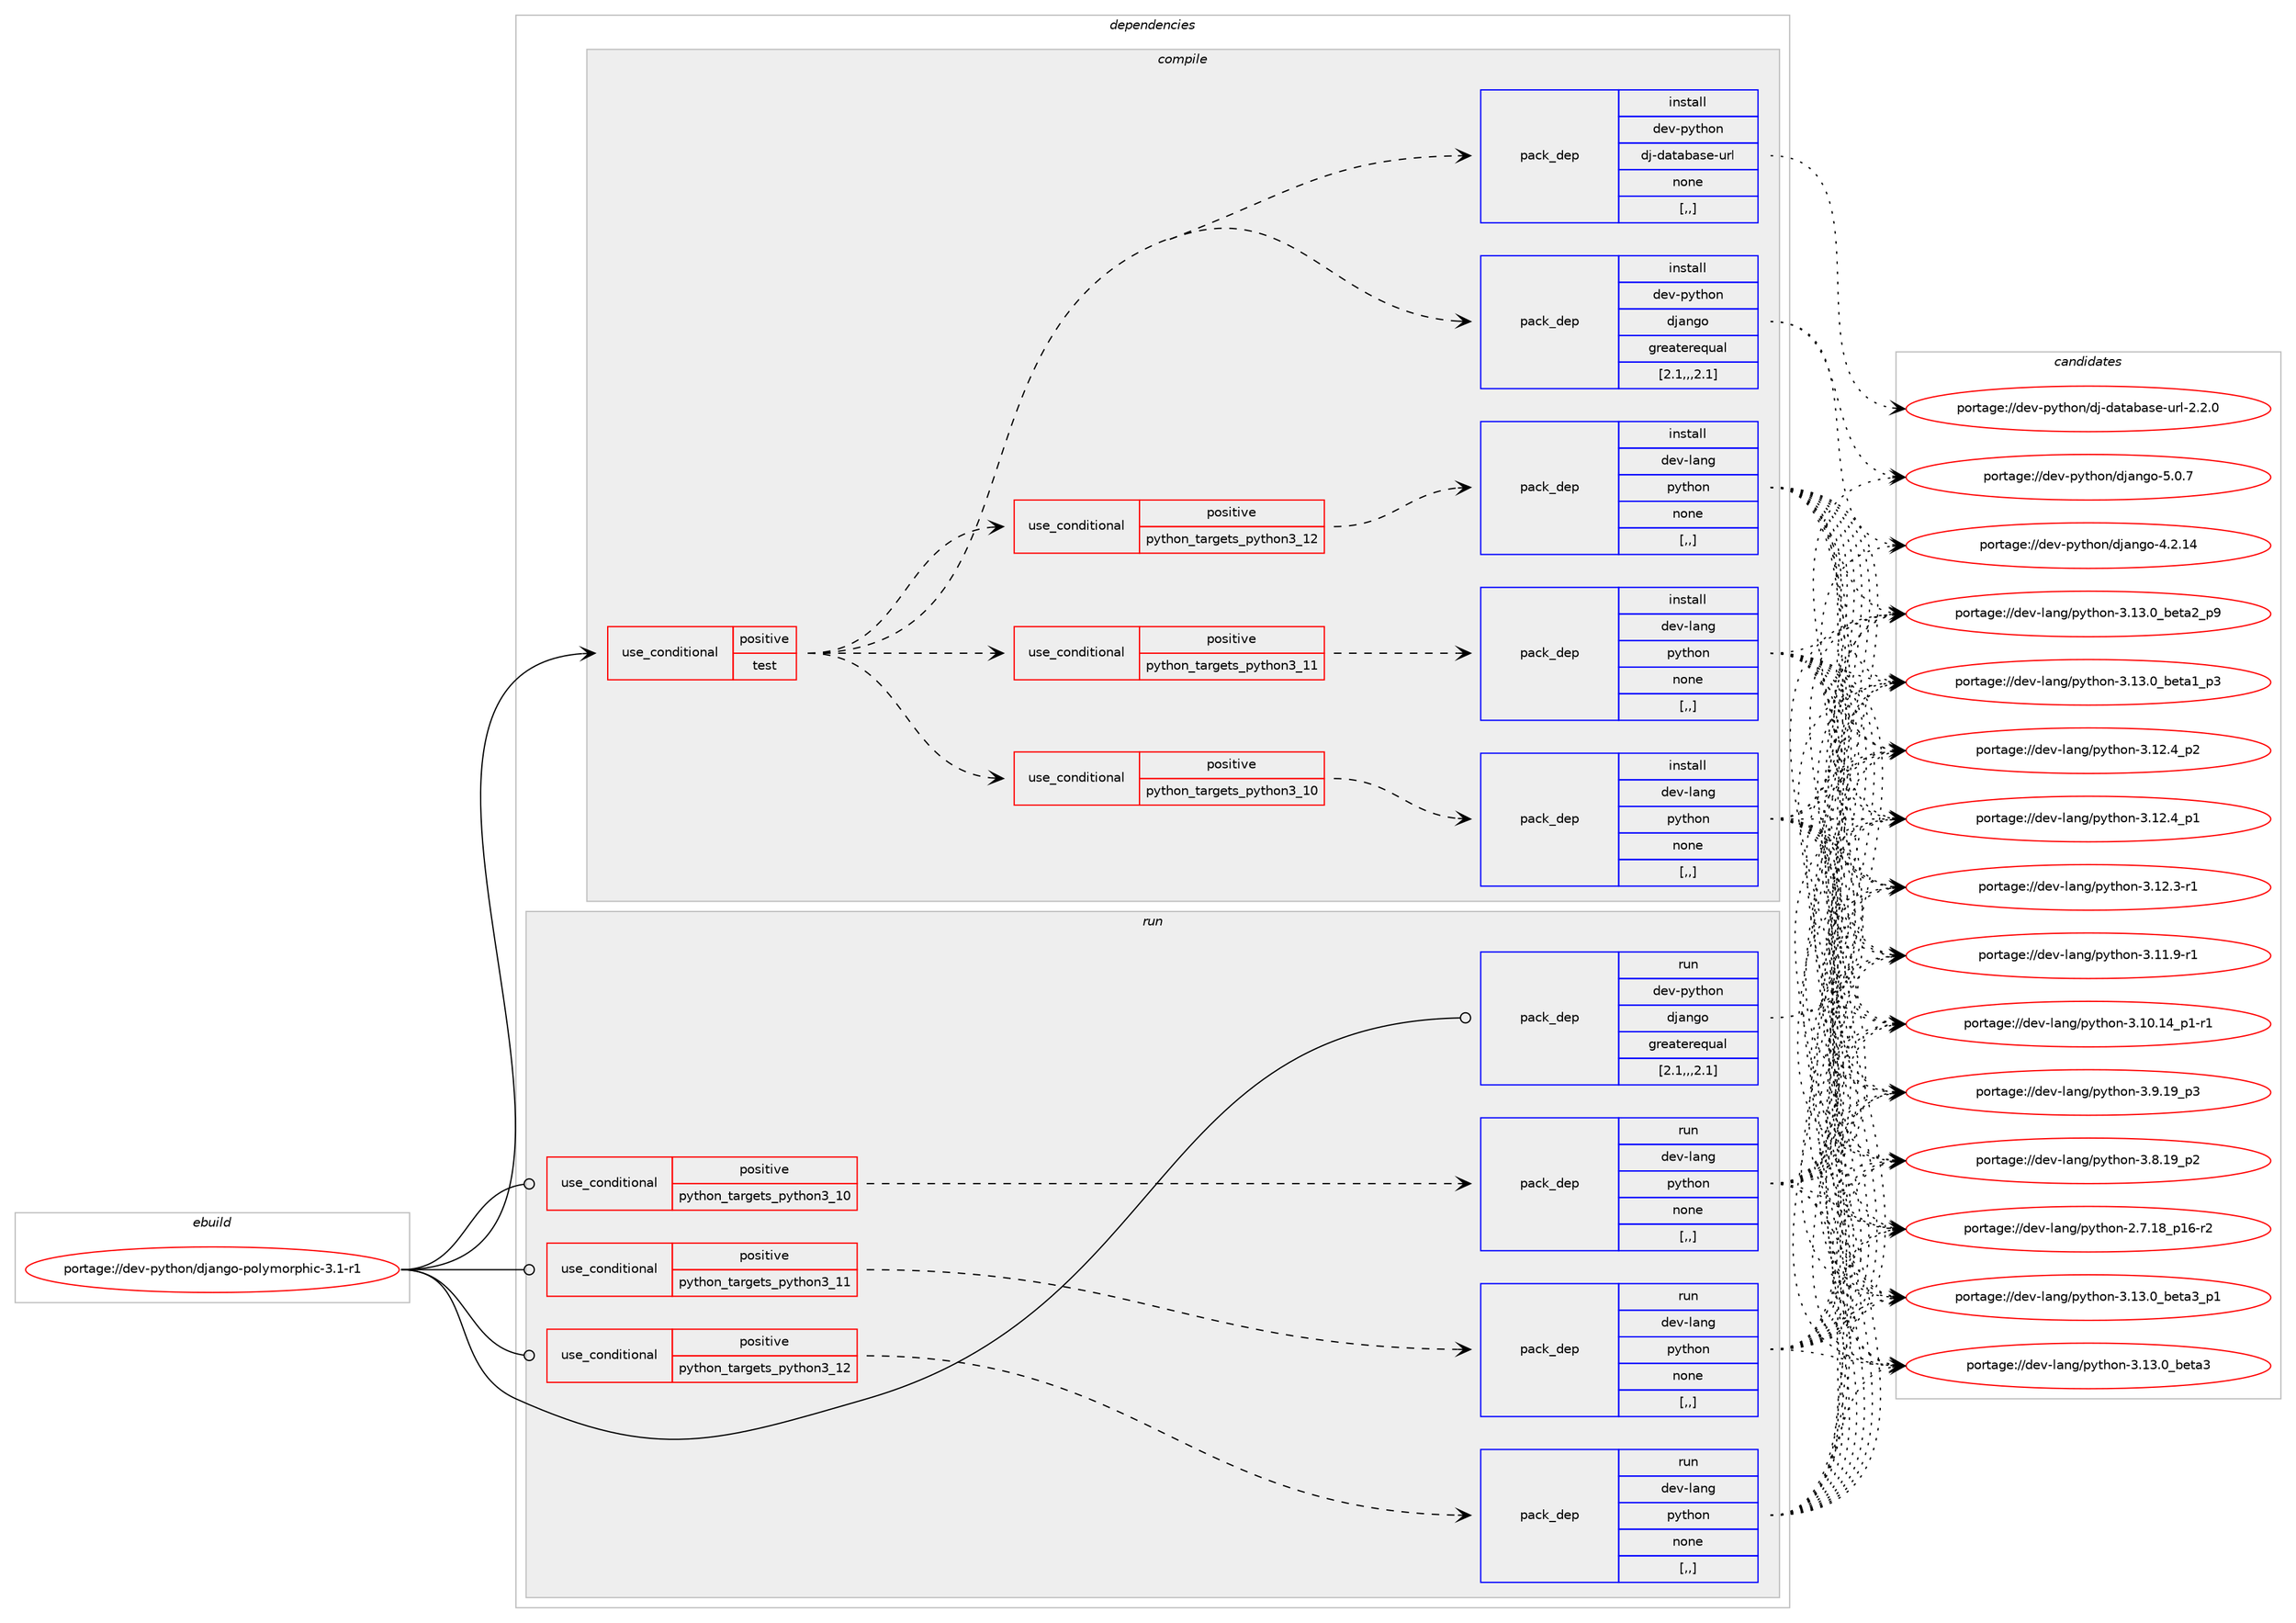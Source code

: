 digraph prolog {

# *************
# Graph options
# *************

newrank=true;
concentrate=true;
compound=true;
graph [rankdir=LR,fontname=Helvetica,fontsize=10,ranksep=1.5];#, ranksep=2.5, nodesep=0.2];
edge  [arrowhead=vee];
node  [fontname=Helvetica,fontsize=10];

# **********
# The ebuild
# **********

subgraph cluster_leftcol {
color=gray;
label=<<i>ebuild</i>>;
id [label="portage://dev-python/django-polymorphic-3.1-r1", color=red, width=4, href="../dev-python/django-polymorphic-3.1-r1.svg"];
}

# ****************
# The dependencies
# ****************

subgraph cluster_midcol {
color=gray;
label=<<i>dependencies</i>>;
subgraph cluster_compile {
fillcolor="#eeeeee";
style=filled;
label=<<i>compile</i>>;
subgraph cond32245 {
dependency144851 [label=<<TABLE BORDER="0" CELLBORDER="1" CELLSPACING="0" CELLPADDING="4"><TR><TD ROWSPAN="3" CELLPADDING="10">use_conditional</TD></TR><TR><TD>positive</TD></TR><TR><TD>test</TD></TR></TABLE>>, shape=none, color=red];
subgraph cond32246 {
dependency144852 [label=<<TABLE BORDER="0" CELLBORDER="1" CELLSPACING="0" CELLPADDING="4"><TR><TD ROWSPAN="3" CELLPADDING="10">use_conditional</TD></TR><TR><TD>positive</TD></TR><TR><TD>python_targets_python3_10</TD></TR></TABLE>>, shape=none, color=red];
subgraph pack111360 {
dependency144853 [label=<<TABLE BORDER="0" CELLBORDER="1" CELLSPACING="0" CELLPADDING="4" WIDTH="220"><TR><TD ROWSPAN="6" CELLPADDING="30">pack_dep</TD></TR><TR><TD WIDTH="110">install</TD></TR><TR><TD>dev-lang</TD></TR><TR><TD>python</TD></TR><TR><TD>none</TD></TR><TR><TD>[,,]</TD></TR></TABLE>>, shape=none, color=blue];
}
dependency144852:e -> dependency144853:w [weight=20,style="dashed",arrowhead="vee"];
}
dependency144851:e -> dependency144852:w [weight=20,style="dashed",arrowhead="vee"];
subgraph cond32247 {
dependency144854 [label=<<TABLE BORDER="0" CELLBORDER="1" CELLSPACING="0" CELLPADDING="4"><TR><TD ROWSPAN="3" CELLPADDING="10">use_conditional</TD></TR><TR><TD>positive</TD></TR><TR><TD>python_targets_python3_11</TD></TR></TABLE>>, shape=none, color=red];
subgraph pack111361 {
dependency144855 [label=<<TABLE BORDER="0" CELLBORDER="1" CELLSPACING="0" CELLPADDING="4" WIDTH="220"><TR><TD ROWSPAN="6" CELLPADDING="30">pack_dep</TD></TR><TR><TD WIDTH="110">install</TD></TR><TR><TD>dev-lang</TD></TR><TR><TD>python</TD></TR><TR><TD>none</TD></TR><TR><TD>[,,]</TD></TR></TABLE>>, shape=none, color=blue];
}
dependency144854:e -> dependency144855:w [weight=20,style="dashed",arrowhead="vee"];
}
dependency144851:e -> dependency144854:w [weight=20,style="dashed",arrowhead="vee"];
subgraph cond32248 {
dependency144856 [label=<<TABLE BORDER="0" CELLBORDER="1" CELLSPACING="0" CELLPADDING="4"><TR><TD ROWSPAN="3" CELLPADDING="10">use_conditional</TD></TR><TR><TD>positive</TD></TR><TR><TD>python_targets_python3_12</TD></TR></TABLE>>, shape=none, color=red];
subgraph pack111362 {
dependency144857 [label=<<TABLE BORDER="0" CELLBORDER="1" CELLSPACING="0" CELLPADDING="4" WIDTH="220"><TR><TD ROWSPAN="6" CELLPADDING="30">pack_dep</TD></TR><TR><TD WIDTH="110">install</TD></TR><TR><TD>dev-lang</TD></TR><TR><TD>python</TD></TR><TR><TD>none</TD></TR><TR><TD>[,,]</TD></TR></TABLE>>, shape=none, color=blue];
}
dependency144856:e -> dependency144857:w [weight=20,style="dashed",arrowhead="vee"];
}
dependency144851:e -> dependency144856:w [weight=20,style="dashed",arrowhead="vee"];
subgraph pack111363 {
dependency144858 [label=<<TABLE BORDER="0" CELLBORDER="1" CELLSPACING="0" CELLPADDING="4" WIDTH="220"><TR><TD ROWSPAN="6" CELLPADDING="30">pack_dep</TD></TR><TR><TD WIDTH="110">install</TD></TR><TR><TD>dev-python</TD></TR><TR><TD>django</TD></TR><TR><TD>greaterequal</TD></TR><TR><TD>[2.1,,,2.1]</TD></TR></TABLE>>, shape=none, color=blue];
}
dependency144851:e -> dependency144858:w [weight=20,style="dashed",arrowhead="vee"];
subgraph pack111364 {
dependency144859 [label=<<TABLE BORDER="0" CELLBORDER="1" CELLSPACING="0" CELLPADDING="4" WIDTH="220"><TR><TD ROWSPAN="6" CELLPADDING="30">pack_dep</TD></TR><TR><TD WIDTH="110">install</TD></TR><TR><TD>dev-python</TD></TR><TR><TD>dj-database-url</TD></TR><TR><TD>none</TD></TR><TR><TD>[,,]</TD></TR></TABLE>>, shape=none, color=blue];
}
dependency144851:e -> dependency144859:w [weight=20,style="dashed",arrowhead="vee"];
}
id:e -> dependency144851:w [weight=20,style="solid",arrowhead="vee"];
}
subgraph cluster_compileandrun {
fillcolor="#eeeeee";
style=filled;
label=<<i>compile and run</i>>;
}
subgraph cluster_run {
fillcolor="#eeeeee";
style=filled;
label=<<i>run</i>>;
subgraph cond32249 {
dependency144860 [label=<<TABLE BORDER="0" CELLBORDER="1" CELLSPACING="0" CELLPADDING="4"><TR><TD ROWSPAN="3" CELLPADDING="10">use_conditional</TD></TR><TR><TD>positive</TD></TR><TR><TD>python_targets_python3_10</TD></TR></TABLE>>, shape=none, color=red];
subgraph pack111365 {
dependency144861 [label=<<TABLE BORDER="0" CELLBORDER="1" CELLSPACING="0" CELLPADDING="4" WIDTH="220"><TR><TD ROWSPAN="6" CELLPADDING="30">pack_dep</TD></TR><TR><TD WIDTH="110">run</TD></TR><TR><TD>dev-lang</TD></TR><TR><TD>python</TD></TR><TR><TD>none</TD></TR><TR><TD>[,,]</TD></TR></TABLE>>, shape=none, color=blue];
}
dependency144860:e -> dependency144861:w [weight=20,style="dashed",arrowhead="vee"];
}
id:e -> dependency144860:w [weight=20,style="solid",arrowhead="odot"];
subgraph cond32250 {
dependency144862 [label=<<TABLE BORDER="0" CELLBORDER="1" CELLSPACING="0" CELLPADDING="4"><TR><TD ROWSPAN="3" CELLPADDING="10">use_conditional</TD></TR><TR><TD>positive</TD></TR><TR><TD>python_targets_python3_11</TD></TR></TABLE>>, shape=none, color=red];
subgraph pack111366 {
dependency144863 [label=<<TABLE BORDER="0" CELLBORDER="1" CELLSPACING="0" CELLPADDING="4" WIDTH="220"><TR><TD ROWSPAN="6" CELLPADDING="30">pack_dep</TD></TR><TR><TD WIDTH="110">run</TD></TR><TR><TD>dev-lang</TD></TR><TR><TD>python</TD></TR><TR><TD>none</TD></TR><TR><TD>[,,]</TD></TR></TABLE>>, shape=none, color=blue];
}
dependency144862:e -> dependency144863:w [weight=20,style="dashed",arrowhead="vee"];
}
id:e -> dependency144862:w [weight=20,style="solid",arrowhead="odot"];
subgraph cond32251 {
dependency144864 [label=<<TABLE BORDER="0" CELLBORDER="1" CELLSPACING="0" CELLPADDING="4"><TR><TD ROWSPAN="3" CELLPADDING="10">use_conditional</TD></TR><TR><TD>positive</TD></TR><TR><TD>python_targets_python3_12</TD></TR></TABLE>>, shape=none, color=red];
subgraph pack111367 {
dependency144865 [label=<<TABLE BORDER="0" CELLBORDER="1" CELLSPACING="0" CELLPADDING="4" WIDTH="220"><TR><TD ROWSPAN="6" CELLPADDING="30">pack_dep</TD></TR><TR><TD WIDTH="110">run</TD></TR><TR><TD>dev-lang</TD></TR><TR><TD>python</TD></TR><TR><TD>none</TD></TR><TR><TD>[,,]</TD></TR></TABLE>>, shape=none, color=blue];
}
dependency144864:e -> dependency144865:w [weight=20,style="dashed",arrowhead="vee"];
}
id:e -> dependency144864:w [weight=20,style="solid",arrowhead="odot"];
subgraph pack111368 {
dependency144866 [label=<<TABLE BORDER="0" CELLBORDER="1" CELLSPACING="0" CELLPADDING="4" WIDTH="220"><TR><TD ROWSPAN="6" CELLPADDING="30">pack_dep</TD></TR><TR><TD WIDTH="110">run</TD></TR><TR><TD>dev-python</TD></TR><TR><TD>django</TD></TR><TR><TD>greaterequal</TD></TR><TR><TD>[2.1,,,2.1]</TD></TR></TABLE>>, shape=none, color=blue];
}
id:e -> dependency144866:w [weight=20,style="solid",arrowhead="odot"];
}
}

# **************
# The candidates
# **************

subgraph cluster_choices {
rank=same;
color=gray;
label=<<i>candidates</i>>;

subgraph choice111360 {
color=black;
nodesep=1;
choice10010111845108971101034711212111610411111045514649514648959810111697519511249 [label="portage://dev-lang/python-3.13.0_beta3_p1", color=red, width=4,href="../dev-lang/python-3.13.0_beta3_p1.svg"];
choice1001011184510897110103471121211161041111104551464951464895981011169751 [label="portage://dev-lang/python-3.13.0_beta3", color=red, width=4,href="../dev-lang/python-3.13.0_beta3.svg"];
choice10010111845108971101034711212111610411111045514649514648959810111697509511257 [label="portage://dev-lang/python-3.13.0_beta2_p9", color=red, width=4,href="../dev-lang/python-3.13.0_beta2_p9.svg"];
choice10010111845108971101034711212111610411111045514649514648959810111697499511251 [label="portage://dev-lang/python-3.13.0_beta1_p3", color=red, width=4,href="../dev-lang/python-3.13.0_beta1_p3.svg"];
choice100101118451089711010347112121116104111110455146495046529511250 [label="portage://dev-lang/python-3.12.4_p2", color=red, width=4,href="../dev-lang/python-3.12.4_p2.svg"];
choice100101118451089711010347112121116104111110455146495046529511249 [label="portage://dev-lang/python-3.12.4_p1", color=red, width=4,href="../dev-lang/python-3.12.4_p1.svg"];
choice100101118451089711010347112121116104111110455146495046514511449 [label="portage://dev-lang/python-3.12.3-r1", color=red, width=4,href="../dev-lang/python-3.12.3-r1.svg"];
choice100101118451089711010347112121116104111110455146494946574511449 [label="portage://dev-lang/python-3.11.9-r1", color=red, width=4,href="../dev-lang/python-3.11.9-r1.svg"];
choice100101118451089711010347112121116104111110455146494846495295112494511449 [label="portage://dev-lang/python-3.10.14_p1-r1", color=red, width=4,href="../dev-lang/python-3.10.14_p1-r1.svg"];
choice100101118451089711010347112121116104111110455146574649579511251 [label="portage://dev-lang/python-3.9.19_p3", color=red, width=4,href="../dev-lang/python-3.9.19_p3.svg"];
choice100101118451089711010347112121116104111110455146564649579511250 [label="portage://dev-lang/python-3.8.19_p2", color=red, width=4,href="../dev-lang/python-3.8.19_p2.svg"];
choice100101118451089711010347112121116104111110455046554649569511249544511450 [label="portage://dev-lang/python-2.7.18_p16-r2", color=red, width=4,href="../dev-lang/python-2.7.18_p16-r2.svg"];
dependency144853:e -> choice10010111845108971101034711212111610411111045514649514648959810111697519511249:w [style=dotted,weight="100"];
dependency144853:e -> choice1001011184510897110103471121211161041111104551464951464895981011169751:w [style=dotted,weight="100"];
dependency144853:e -> choice10010111845108971101034711212111610411111045514649514648959810111697509511257:w [style=dotted,weight="100"];
dependency144853:e -> choice10010111845108971101034711212111610411111045514649514648959810111697499511251:w [style=dotted,weight="100"];
dependency144853:e -> choice100101118451089711010347112121116104111110455146495046529511250:w [style=dotted,weight="100"];
dependency144853:e -> choice100101118451089711010347112121116104111110455146495046529511249:w [style=dotted,weight="100"];
dependency144853:e -> choice100101118451089711010347112121116104111110455146495046514511449:w [style=dotted,weight="100"];
dependency144853:e -> choice100101118451089711010347112121116104111110455146494946574511449:w [style=dotted,weight="100"];
dependency144853:e -> choice100101118451089711010347112121116104111110455146494846495295112494511449:w [style=dotted,weight="100"];
dependency144853:e -> choice100101118451089711010347112121116104111110455146574649579511251:w [style=dotted,weight="100"];
dependency144853:e -> choice100101118451089711010347112121116104111110455146564649579511250:w [style=dotted,weight="100"];
dependency144853:e -> choice100101118451089711010347112121116104111110455046554649569511249544511450:w [style=dotted,weight="100"];
}
subgraph choice111361 {
color=black;
nodesep=1;
choice10010111845108971101034711212111610411111045514649514648959810111697519511249 [label="portage://dev-lang/python-3.13.0_beta3_p1", color=red, width=4,href="../dev-lang/python-3.13.0_beta3_p1.svg"];
choice1001011184510897110103471121211161041111104551464951464895981011169751 [label="portage://dev-lang/python-3.13.0_beta3", color=red, width=4,href="../dev-lang/python-3.13.0_beta3.svg"];
choice10010111845108971101034711212111610411111045514649514648959810111697509511257 [label="portage://dev-lang/python-3.13.0_beta2_p9", color=red, width=4,href="../dev-lang/python-3.13.0_beta2_p9.svg"];
choice10010111845108971101034711212111610411111045514649514648959810111697499511251 [label="portage://dev-lang/python-3.13.0_beta1_p3", color=red, width=4,href="../dev-lang/python-3.13.0_beta1_p3.svg"];
choice100101118451089711010347112121116104111110455146495046529511250 [label="portage://dev-lang/python-3.12.4_p2", color=red, width=4,href="../dev-lang/python-3.12.4_p2.svg"];
choice100101118451089711010347112121116104111110455146495046529511249 [label="portage://dev-lang/python-3.12.4_p1", color=red, width=4,href="../dev-lang/python-3.12.4_p1.svg"];
choice100101118451089711010347112121116104111110455146495046514511449 [label="portage://dev-lang/python-3.12.3-r1", color=red, width=4,href="../dev-lang/python-3.12.3-r1.svg"];
choice100101118451089711010347112121116104111110455146494946574511449 [label="portage://dev-lang/python-3.11.9-r1", color=red, width=4,href="../dev-lang/python-3.11.9-r1.svg"];
choice100101118451089711010347112121116104111110455146494846495295112494511449 [label="portage://dev-lang/python-3.10.14_p1-r1", color=red, width=4,href="../dev-lang/python-3.10.14_p1-r1.svg"];
choice100101118451089711010347112121116104111110455146574649579511251 [label="portage://dev-lang/python-3.9.19_p3", color=red, width=4,href="../dev-lang/python-3.9.19_p3.svg"];
choice100101118451089711010347112121116104111110455146564649579511250 [label="portage://dev-lang/python-3.8.19_p2", color=red, width=4,href="../dev-lang/python-3.8.19_p2.svg"];
choice100101118451089711010347112121116104111110455046554649569511249544511450 [label="portage://dev-lang/python-2.7.18_p16-r2", color=red, width=4,href="../dev-lang/python-2.7.18_p16-r2.svg"];
dependency144855:e -> choice10010111845108971101034711212111610411111045514649514648959810111697519511249:w [style=dotted,weight="100"];
dependency144855:e -> choice1001011184510897110103471121211161041111104551464951464895981011169751:w [style=dotted,weight="100"];
dependency144855:e -> choice10010111845108971101034711212111610411111045514649514648959810111697509511257:w [style=dotted,weight="100"];
dependency144855:e -> choice10010111845108971101034711212111610411111045514649514648959810111697499511251:w [style=dotted,weight="100"];
dependency144855:e -> choice100101118451089711010347112121116104111110455146495046529511250:w [style=dotted,weight="100"];
dependency144855:e -> choice100101118451089711010347112121116104111110455146495046529511249:w [style=dotted,weight="100"];
dependency144855:e -> choice100101118451089711010347112121116104111110455146495046514511449:w [style=dotted,weight="100"];
dependency144855:e -> choice100101118451089711010347112121116104111110455146494946574511449:w [style=dotted,weight="100"];
dependency144855:e -> choice100101118451089711010347112121116104111110455146494846495295112494511449:w [style=dotted,weight="100"];
dependency144855:e -> choice100101118451089711010347112121116104111110455146574649579511251:w [style=dotted,weight="100"];
dependency144855:e -> choice100101118451089711010347112121116104111110455146564649579511250:w [style=dotted,weight="100"];
dependency144855:e -> choice100101118451089711010347112121116104111110455046554649569511249544511450:w [style=dotted,weight="100"];
}
subgraph choice111362 {
color=black;
nodesep=1;
choice10010111845108971101034711212111610411111045514649514648959810111697519511249 [label="portage://dev-lang/python-3.13.0_beta3_p1", color=red, width=4,href="../dev-lang/python-3.13.0_beta3_p1.svg"];
choice1001011184510897110103471121211161041111104551464951464895981011169751 [label="portage://dev-lang/python-3.13.0_beta3", color=red, width=4,href="../dev-lang/python-3.13.0_beta3.svg"];
choice10010111845108971101034711212111610411111045514649514648959810111697509511257 [label="portage://dev-lang/python-3.13.0_beta2_p9", color=red, width=4,href="../dev-lang/python-3.13.0_beta2_p9.svg"];
choice10010111845108971101034711212111610411111045514649514648959810111697499511251 [label="portage://dev-lang/python-3.13.0_beta1_p3", color=red, width=4,href="../dev-lang/python-3.13.0_beta1_p3.svg"];
choice100101118451089711010347112121116104111110455146495046529511250 [label="portage://dev-lang/python-3.12.4_p2", color=red, width=4,href="../dev-lang/python-3.12.4_p2.svg"];
choice100101118451089711010347112121116104111110455146495046529511249 [label="portage://dev-lang/python-3.12.4_p1", color=red, width=4,href="../dev-lang/python-3.12.4_p1.svg"];
choice100101118451089711010347112121116104111110455146495046514511449 [label="portage://dev-lang/python-3.12.3-r1", color=red, width=4,href="../dev-lang/python-3.12.3-r1.svg"];
choice100101118451089711010347112121116104111110455146494946574511449 [label="portage://dev-lang/python-3.11.9-r1", color=red, width=4,href="../dev-lang/python-3.11.9-r1.svg"];
choice100101118451089711010347112121116104111110455146494846495295112494511449 [label="portage://dev-lang/python-3.10.14_p1-r1", color=red, width=4,href="../dev-lang/python-3.10.14_p1-r1.svg"];
choice100101118451089711010347112121116104111110455146574649579511251 [label="portage://dev-lang/python-3.9.19_p3", color=red, width=4,href="../dev-lang/python-3.9.19_p3.svg"];
choice100101118451089711010347112121116104111110455146564649579511250 [label="portage://dev-lang/python-3.8.19_p2", color=red, width=4,href="../dev-lang/python-3.8.19_p2.svg"];
choice100101118451089711010347112121116104111110455046554649569511249544511450 [label="portage://dev-lang/python-2.7.18_p16-r2", color=red, width=4,href="../dev-lang/python-2.7.18_p16-r2.svg"];
dependency144857:e -> choice10010111845108971101034711212111610411111045514649514648959810111697519511249:w [style=dotted,weight="100"];
dependency144857:e -> choice1001011184510897110103471121211161041111104551464951464895981011169751:w [style=dotted,weight="100"];
dependency144857:e -> choice10010111845108971101034711212111610411111045514649514648959810111697509511257:w [style=dotted,weight="100"];
dependency144857:e -> choice10010111845108971101034711212111610411111045514649514648959810111697499511251:w [style=dotted,weight="100"];
dependency144857:e -> choice100101118451089711010347112121116104111110455146495046529511250:w [style=dotted,weight="100"];
dependency144857:e -> choice100101118451089711010347112121116104111110455146495046529511249:w [style=dotted,weight="100"];
dependency144857:e -> choice100101118451089711010347112121116104111110455146495046514511449:w [style=dotted,weight="100"];
dependency144857:e -> choice100101118451089711010347112121116104111110455146494946574511449:w [style=dotted,weight="100"];
dependency144857:e -> choice100101118451089711010347112121116104111110455146494846495295112494511449:w [style=dotted,weight="100"];
dependency144857:e -> choice100101118451089711010347112121116104111110455146574649579511251:w [style=dotted,weight="100"];
dependency144857:e -> choice100101118451089711010347112121116104111110455146564649579511250:w [style=dotted,weight="100"];
dependency144857:e -> choice100101118451089711010347112121116104111110455046554649569511249544511450:w [style=dotted,weight="100"];
}
subgraph choice111363 {
color=black;
nodesep=1;
choice100101118451121211161041111104710010697110103111455346484655 [label="portage://dev-python/django-5.0.7", color=red, width=4,href="../dev-python/django-5.0.7.svg"];
choice10010111845112121116104111110471001069711010311145524650464952 [label="portage://dev-python/django-4.2.14", color=red, width=4,href="../dev-python/django-4.2.14.svg"];
dependency144858:e -> choice100101118451121211161041111104710010697110103111455346484655:w [style=dotted,weight="100"];
dependency144858:e -> choice10010111845112121116104111110471001069711010311145524650464952:w [style=dotted,weight="100"];
}
subgraph choice111364 {
color=black;
nodesep=1;
choice1001011184511212111610411111047100106451009711697989711510145117114108455046504648 [label="portage://dev-python/dj-database-url-2.2.0", color=red, width=4,href="../dev-python/dj-database-url-2.2.0.svg"];
dependency144859:e -> choice1001011184511212111610411111047100106451009711697989711510145117114108455046504648:w [style=dotted,weight="100"];
}
subgraph choice111365 {
color=black;
nodesep=1;
choice10010111845108971101034711212111610411111045514649514648959810111697519511249 [label="portage://dev-lang/python-3.13.0_beta3_p1", color=red, width=4,href="../dev-lang/python-3.13.0_beta3_p1.svg"];
choice1001011184510897110103471121211161041111104551464951464895981011169751 [label="portage://dev-lang/python-3.13.0_beta3", color=red, width=4,href="../dev-lang/python-3.13.0_beta3.svg"];
choice10010111845108971101034711212111610411111045514649514648959810111697509511257 [label="portage://dev-lang/python-3.13.0_beta2_p9", color=red, width=4,href="../dev-lang/python-3.13.0_beta2_p9.svg"];
choice10010111845108971101034711212111610411111045514649514648959810111697499511251 [label="portage://dev-lang/python-3.13.0_beta1_p3", color=red, width=4,href="../dev-lang/python-3.13.0_beta1_p3.svg"];
choice100101118451089711010347112121116104111110455146495046529511250 [label="portage://dev-lang/python-3.12.4_p2", color=red, width=4,href="../dev-lang/python-3.12.4_p2.svg"];
choice100101118451089711010347112121116104111110455146495046529511249 [label="portage://dev-lang/python-3.12.4_p1", color=red, width=4,href="../dev-lang/python-3.12.4_p1.svg"];
choice100101118451089711010347112121116104111110455146495046514511449 [label="portage://dev-lang/python-3.12.3-r1", color=red, width=4,href="../dev-lang/python-3.12.3-r1.svg"];
choice100101118451089711010347112121116104111110455146494946574511449 [label="portage://dev-lang/python-3.11.9-r1", color=red, width=4,href="../dev-lang/python-3.11.9-r1.svg"];
choice100101118451089711010347112121116104111110455146494846495295112494511449 [label="portage://dev-lang/python-3.10.14_p1-r1", color=red, width=4,href="../dev-lang/python-3.10.14_p1-r1.svg"];
choice100101118451089711010347112121116104111110455146574649579511251 [label="portage://dev-lang/python-3.9.19_p3", color=red, width=4,href="../dev-lang/python-3.9.19_p3.svg"];
choice100101118451089711010347112121116104111110455146564649579511250 [label="portage://dev-lang/python-3.8.19_p2", color=red, width=4,href="../dev-lang/python-3.8.19_p2.svg"];
choice100101118451089711010347112121116104111110455046554649569511249544511450 [label="portage://dev-lang/python-2.7.18_p16-r2", color=red, width=4,href="../dev-lang/python-2.7.18_p16-r2.svg"];
dependency144861:e -> choice10010111845108971101034711212111610411111045514649514648959810111697519511249:w [style=dotted,weight="100"];
dependency144861:e -> choice1001011184510897110103471121211161041111104551464951464895981011169751:w [style=dotted,weight="100"];
dependency144861:e -> choice10010111845108971101034711212111610411111045514649514648959810111697509511257:w [style=dotted,weight="100"];
dependency144861:e -> choice10010111845108971101034711212111610411111045514649514648959810111697499511251:w [style=dotted,weight="100"];
dependency144861:e -> choice100101118451089711010347112121116104111110455146495046529511250:w [style=dotted,weight="100"];
dependency144861:e -> choice100101118451089711010347112121116104111110455146495046529511249:w [style=dotted,weight="100"];
dependency144861:e -> choice100101118451089711010347112121116104111110455146495046514511449:w [style=dotted,weight="100"];
dependency144861:e -> choice100101118451089711010347112121116104111110455146494946574511449:w [style=dotted,weight="100"];
dependency144861:e -> choice100101118451089711010347112121116104111110455146494846495295112494511449:w [style=dotted,weight="100"];
dependency144861:e -> choice100101118451089711010347112121116104111110455146574649579511251:w [style=dotted,weight="100"];
dependency144861:e -> choice100101118451089711010347112121116104111110455146564649579511250:w [style=dotted,weight="100"];
dependency144861:e -> choice100101118451089711010347112121116104111110455046554649569511249544511450:w [style=dotted,weight="100"];
}
subgraph choice111366 {
color=black;
nodesep=1;
choice10010111845108971101034711212111610411111045514649514648959810111697519511249 [label="portage://dev-lang/python-3.13.0_beta3_p1", color=red, width=4,href="../dev-lang/python-3.13.0_beta3_p1.svg"];
choice1001011184510897110103471121211161041111104551464951464895981011169751 [label="portage://dev-lang/python-3.13.0_beta3", color=red, width=4,href="../dev-lang/python-3.13.0_beta3.svg"];
choice10010111845108971101034711212111610411111045514649514648959810111697509511257 [label="portage://dev-lang/python-3.13.0_beta2_p9", color=red, width=4,href="../dev-lang/python-3.13.0_beta2_p9.svg"];
choice10010111845108971101034711212111610411111045514649514648959810111697499511251 [label="portage://dev-lang/python-3.13.0_beta1_p3", color=red, width=4,href="../dev-lang/python-3.13.0_beta1_p3.svg"];
choice100101118451089711010347112121116104111110455146495046529511250 [label="portage://dev-lang/python-3.12.4_p2", color=red, width=4,href="../dev-lang/python-3.12.4_p2.svg"];
choice100101118451089711010347112121116104111110455146495046529511249 [label="portage://dev-lang/python-3.12.4_p1", color=red, width=4,href="../dev-lang/python-3.12.4_p1.svg"];
choice100101118451089711010347112121116104111110455146495046514511449 [label="portage://dev-lang/python-3.12.3-r1", color=red, width=4,href="../dev-lang/python-3.12.3-r1.svg"];
choice100101118451089711010347112121116104111110455146494946574511449 [label="portage://dev-lang/python-3.11.9-r1", color=red, width=4,href="../dev-lang/python-3.11.9-r1.svg"];
choice100101118451089711010347112121116104111110455146494846495295112494511449 [label="portage://dev-lang/python-3.10.14_p1-r1", color=red, width=4,href="../dev-lang/python-3.10.14_p1-r1.svg"];
choice100101118451089711010347112121116104111110455146574649579511251 [label="portage://dev-lang/python-3.9.19_p3", color=red, width=4,href="../dev-lang/python-3.9.19_p3.svg"];
choice100101118451089711010347112121116104111110455146564649579511250 [label="portage://dev-lang/python-3.8.19_p2", color=red, width=4,href="../dev-lang/python-3.8.19_p2.svg"];
choice100101118451089711010347112121116104111110455046554649569511249544511450 [label="portage://dev-lang/python-2.7.18_p16-r2", color=red, width=4,href="../dev-lang/python-2.7.18_p16-r2.svg"];
dependency144863:e -> choice10010111845108971101034711212111610411111045514649514648959810111697519511249:w [style=dotted,weight="100"];
dependency144863:e -> choice1001011184510897110103471121211161041111104551464951464895981011169751:w [style=dotted,weight="100"];
dependency144863:e -> choice10010111845108971101034711212111610411111045514649514648959810111697509511257:w [style=dotted,weight="100"];
dependency144863:e -> choice10010111845108971101034711212111610411111045514649514648959810111697499511251:w [style=dotted,weight="100"];
dependency144863:e -> choice100101118451089711010347112121116104111110455146495046529511250:w [style=dotted,weight="100"];
dependency144863:e -> choice100101118451089711010347112121116104111110455146495046529511249:w [style=dotted,weight="100"];
dependency144863:e -> choice100101118451089711010347112121116104111110455146495046514511449:w [style=dotted,weight="100"];
dependency144863:e -> choice100101118451089711010347112121116104111110455146494946574511449:w [style=dotted,weight="100"];
dependency144863:e -> choice100101118451089711010347112121116104111110455146494846495295112494511449:w [style=dotted,weight="100"];
dependency144863:e -> choice100101118451089711010347112121116104111110455146574649579511251:w [style=dotted,weight="100"];
dependency144863:e -> choice100101118451089711010347112121116104111110455146564649579511250:w [style=dotted,weight="100"];
dependency144863:e -> choice100101118451089711010347112121116104111110455046554649569511249544511450:w [style=dotted,weight="100"];
}
subgraph choice111367 {
color=black;
nodesep=1;
choice10010111845108971101034711212111610411111045514649514648959810111697519511249 [label="portage://dev-lang/python-3.13.0_beta3_p1", color=red, width=4,href="../dev-lang/python-3.13.0_beta3_p1.svg"];
choice1001011184510897110103471121211161041111104551464951464895981011169751 [label="portage://dev-lang/python-3.13.0_beta3", color=red, width=4,href="../dev-lang/python-3.13.0_beta3.svg"];
choice10010111845108971101034711212111610411111045514649514648959810111697509511257 [label="portage://dev-lang/python-3.13.0_beta2_p9", color=red, width=4,href="../dev-lang/python-3.13.0_beta2_p9.svg"];
choice10010111845108971101034711212111610411111045514649514648959810111697499511251 [label="portage://dev-lang/python-3.13.0_beta1_p3", color=red, width=4,href="../dev-lang/python-3.13.0_beta1_p3.svg"];
choice100101118451089711010347112121116104111110455146495046529511250 [label="portage://dev-lang/python-3.12.4_p2", color=red, width=4,href="../dev-lang/python-3.12.4_p2.svg"];
choice100101118451089711010347112121116104111110455146495046529511249 [label="portage://dev-lang/python-3.12.4_p1", color=red, width=4,href="../dev-lang/python-3.12.4_p1.svg"];
choice100101118451089711010347112121116104111110455146495046514511449 [label="portage://dev-lang/python-3.12.3-r1", color=red, width=4,href="../dev-lang/python-3.12.3-r1.svg"];
choice100101118451089711010347112121116104111110455146494946574511449 [label="portage://dev-lang/python-3.11.9-r1", color=red, width=4,href="../dev-lang/python-3.11.9-r1.svg"];
choice100101118451089711010347112121116104111110455146494846495295112494511449 [label="portage://dev-lang/python-3.10.14_p1-r1", color=red, width=4,href="../dev-lang/python-3.10.14_p1-r1.svg"];
choice100101118451089711010347112121116104111110455146574649579511251 [label="portage://dev-lang/python-3.9.19_p3", color=red, width=4,href="../dev-lang/python-3.9.19_p3.svg"];
choice100101118451089711010347112121116104111110455146564649579511250 [label="portage://dev-lang/python-3.8.19_p2", color=red, width=4,href="../dev-lang/python-3.8.19_p2.svg"];
choice100101118451089711010347112121116104111110455046554649569511249544511450 [label="portage://dev-lang/python-2.7.18_p16-r2", color=red, width=4,href="../dev-lang/python-2.7.18_p16-r2.svg"];
dependency144865:e -> choice10010111845108971101034711212111610411111045514649514648959810111697519511249:w [style=dotted,weight="100"];
dependency144865:e -> choice1001011184510897110103471121211161041111104551464951464895981011169751:w [style=dotted,weight="100"];
dependency144865:e -> choice10010111845108971101034711212111610411111045514649514648959810111697509511257:w [style=dotted,weight="100"];
dependency144865:e -> choice10010111845108971101034711212111610411111045514649514648959810111697499511251:w [style=dotted,weight="100"];
dependency144865:e -> choice100101118451089711010347112121116104111110455146495046529511250:w [style=dotted,weight="100"];
dependency144865:e -> choice100101118451089711010347112121116104111110455146495046529511249:w [style=dotted,weight="100"];
dependency144865:e -> choice100101118451089711010347112121116104111110455146495046514511449:w [style=dotted,weight="100"];
dependency144865:e -> choice100101118451089711010347112121116104111110455146494946574511449:w [style=dotted,weight="100"];
dependency144865:e -> choice100101118451089711010347112121116104111110455146494846495295112494511449:w [style=dotted,weight="100"];
dependency144865:e -> choice100101118451089711010347112121116104111110455146574649579511251:w [style=dotted,weight="100"];
dependency144865:e -> choice100101118451089711010347112121116104111110455146564649579511250:w [style=dotted,weight="100"];
dependency144865:e -> choice100101118451089711010347112121116104111110455046554649569511249544511450:w [style=dotted,weight="100"];
}
subgraph choice111368 {
color=black;
nodesep=1;
choice100101118451121211161041111104710010697110103111455346484655 [label="portage://dev-python/django-5.0.7", color=red, width=4,href="../dev-python/django-5.0.7.svg"];
choice10010111845112121116104111110471001069711010311145524650464952 [label="portage://dev-python/django-4.2.14", color=red, width=4,href="../dev-python/django-4.2.14.svg"];
dependency144866:e -> choice100101118451121211161041111104710010697110103111455346484655:w [style=dotted,weight="100"];
dependency144866:e -> choice10010111845112121116104111110471001069711010311145524650464952:w [style=dotted,weight="100"];
}
}

}
